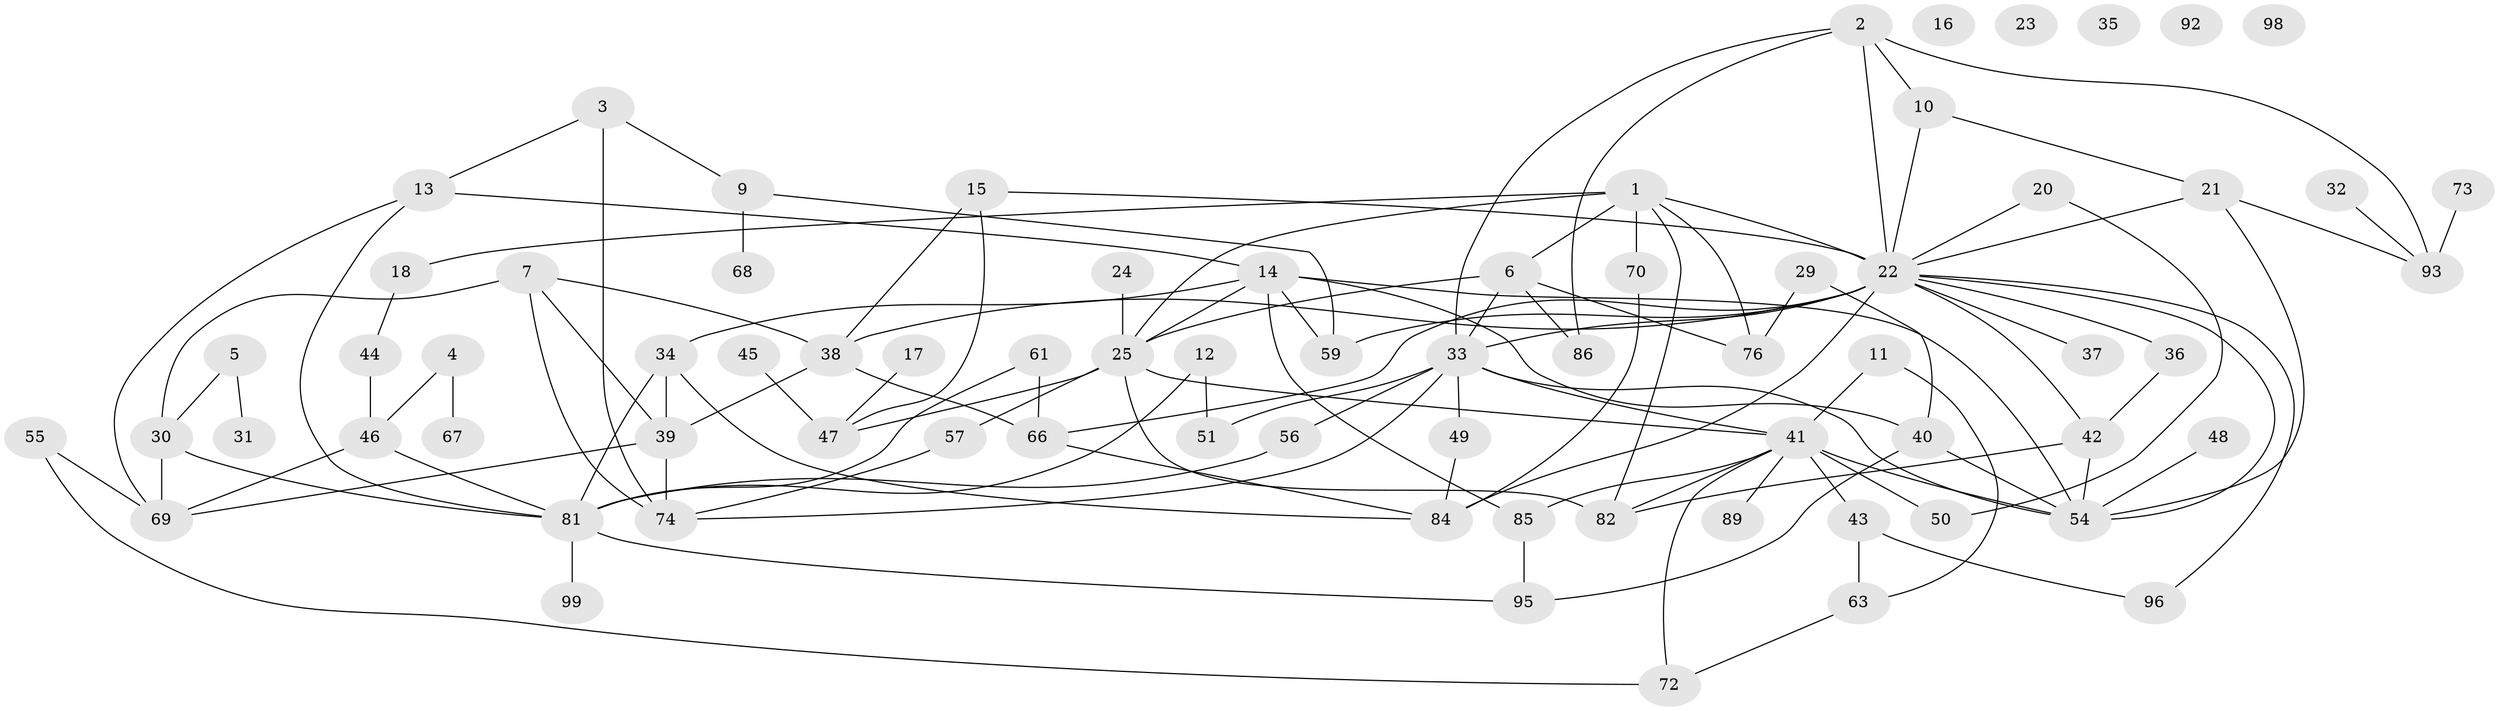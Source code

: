 // original degree distribution, {3: 0.20754716981132076, 5: 0.09433962264150944, 2: 0.2830188679245283, 1: 0.12264150943396226, 4: 0.16981132075471697, 0: 0.04716981132075472, 7: 0.02830188679245283, 6: 0.03773584905660377, 8: 0.009433962264150943}
// Generated by graph-tools (version 1.1) at 2025/16/03/04/25 18:16:32]
// undirected, 74 vertices, 120 edges
graph export_dot {
graph [start="1"]
  node [color=gray90,style=filled];
  1 [super="+105"];
  2 [super="+79+8"];
  3;
  4;
  5;
  6 [super="+53"];
  7 [super="+83+19"];
  9;
  10;
  11;
  12;
  13;
  14 [super="+77"];
  15 [super="+28"];
  16;
  17;
  18;
  20;
  21;
  22 [super="+27+100"];
  23;
  24;
  25 [super="+26+60"];
  29;
  30 [super="+71"];
  31;
  32;
  33 [super="+64+87"];
  34 [super="+58"];
  35;
  36;
  37;
  38 [super="+62"];
  39 [super="+52"];
  40;
  41 [super="+102+65"];
  42;
  43 [super="+75"];
  44;
  45;
  46;
  47 [super="+78"];
  48;
  49;
  50;
  51;
  54 [super="+97"];
  55;
  56;
  57;
  59;
  61;
  63;
  66;
  67;
  68;
  69;
  70;
  72;
  73;
  74;
  76;
  81 [super="+90"];
  82 [super="+103"];
  84;
  85;
  86;
  89;
  92;
  93;
  95;
  96;
  98;
  99;
  1 -- 76;
  1 -- 18;
  1 -- 82;
  1 -- 70;
  1 -- 6;
  1 -- 22;
  1 -- 25;
  2 -- 10;
  2 -- 93;
  2 -- 86;
  2 -- 33;
  2 -- 22 [weight=2];
  3 -- 9;
  3 -- 13;
  3 -- 74;
  4 -- 46;
  4 -- 67;
  5 -- 30;
  5 -- 31;
  6 -- 33;
  6 -- 76;
  6 -- 25;
  6 -- 86;
  7 -- 74;
  7 -- 39;
  7 -- 30;
  7 -- 38;
  9 -- 59;
  9 -- 68;
  10 -- 21;
  10 -- 22 [weight=2];
  11 -- 63;
  11 -- 41;
  12 -- 51;
  12 -- 81;
  13 -- 69;
  13 -- 81;
  13 -- 14;
  14 -- 85;
  14 -- 40;
  14 -- 25;
  14 -- 59;
  14 -- 34;
  14 -- 54;
  15 -- 47;
  15 -- 22;
  15 -- 38;
  17 -- 47;
  18 -- 44;
  20 -- 50;
  20 -- 22;
  21 -- 93;
  21 -- 22;
  21 -- 54;
  22 -- 66 [weight=2];
  22 -- 37;
  22 -- 84;
  22 -- 59;
  22 -- 38;
  22 -- 96;
  22 -- 33;
  22 -- 36;
  22 -- 42;
  22 -- 54;
  24 -- 25;
  25 -- 57;
  25 -- 82;
  25 -- 47;
  25 -- 41 [weight=2];
  29 -- 40;
  29 -- 76;
  30 -- 81;
  30 -- 69;
  32 -- 93;
  33 -- 54;
  33 -- 74;
  33 -- 56;
  33 -- 51;
  33 -- 41;
  33 -- 49;
  34 -- 81;
  34 -- 84;
  34 -- 39;
  36 -- 42;
  38 -- 66;
  38 -- 39;
  39 -- 74;
  39 -- 69;
  40 -- 54;
  40 -- 95;
  41 -- 50;
  41 -- 72;
  41 -- 85;
  41 -- 89;
  41 -- 43;
  41 -- 82;
  41 -- 54;
  42 -- 82;
  42 -- 54;
  43 -- 63;
  43 -- 96;
  44 -- 46;
  45 -- 47;
  46 -- 69;
  46 -- 81;
  48 -- 54;
  49 -- 84;
  55 -- 69;
  55 -- 72;
  56 -- 81;
  57 -- 74;
  61 -- 66;
  61 -- 81;
  63 -- 72;
  66 -- 84;
  70 -- 84;
  73 -- 93;
  81 -- 95;
  81 -- 99;
  85 -- 95;
}
